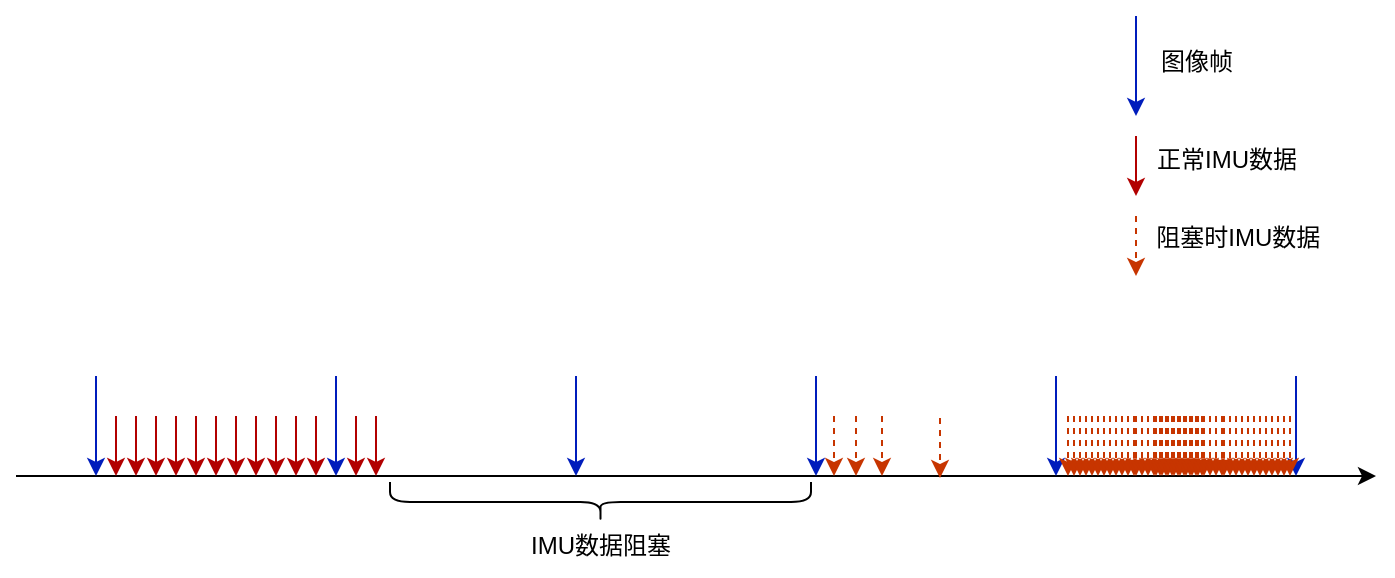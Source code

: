 <mxfile version="22.1.16" type="github">
  <diagram name="第 1 页" id="wvds4Noi8qXVrxd7TBgN">
    <mxGraphModel dx="1144" dy="659" grid="0" gridSize="10" guides="1" tooltips="1" connect="1" arrows="1" fold="1" page="1" pageScale="1" pageWidth="827" pageHeight="1169" math="0" shadow="0">
      <root>
        <mxCell id="0" />
        <mxCell id="1" parent="0" />
        <mxCell id="l1dMKH1lv7zG28irYOyC-1" value="" style="endArrow=classic;html=1;rounded=0;" edge="1" parent="1">
          <mxGeometry width="50" height="50" relative="1" as="geometry">
            <mxPoint x="40" y="360" as="sourcePoint" />
            <mxPoint x="720" y="360" as="targetPoint" />
          </mxGeometry>
        </mxCell>
        <mxCell id="l1dMKH1lv7zG28irYOyC-2" value="" style="endArrow=classic;html=1;rounded=0;fillColor=#0050ef;strokeColor=#001DBC;" edge="1" parent="1">
          <mxGeometry width="50" height="50" relative="1" as="geometry">
            <mxPoint x="80" y="310" as="sourcePoint" />
            <mxPoint x="80" y="360" as="targetPoint" />
          </mxGeometry>
        </mxCell>
        <mxCell id="l1dMKH1lv7zG28irYOyC-3" value="" style="endArrow=classic;html=1;rounded=0;fillColor=#0050ef;strokeColor=#001DBC;" edge="1" parent="1">
          <mxGeometry width="50" height="50" relative="1" as="geometry">
            <mxPoint x="200" y="310" as="sourcePoint" />
            <mxPoint x="200" y="360" as="targetPoint" />
          </mxGeometry>
        </mxCell>
        <mxCell id="l1dMKH1lv7zG28irYOyC-4" value="" style="endArrow=classic;html=1;rounded=0;fillColor=#0050ef;strokeColor=#001DBC;" edge="1" parent="1">
          <mxGeometry width="50" height="50" relative="1" as="geometry">
            <mxPoint x="320" y="310" as="sourcePoint" />
            <mxPoint x="320" y="360" as="targetPoint" />
          </mxGeometry>
        </mxCell>
        <mxCell id="l1dMKH1lv7zG28irYOyC-5" value="" style="endArrow=classic;html=1;rounded=0;fillColor=#0050ef;strokeColor=#001DBC;" edge="1" parent="1">
          <mxGeometry width="50" height="50" relative="1" as="geometry">
            <mxPoint x="560" y="310" as="sourcePoint" />
            <mxPoint x="560" y="360" as="targetPoint" />
          </mxGeometry>
        </mxCell>
        <mxCell id="l1dMKH1lv7zG28irYOyC-6" value="" style="endArrow=classic;html=1;rounded=0;fillColor=#0050ef;strokeColor=#001DBC;" edge="1" parent="1">
          <mxGeometry width="50" height="50" relative="1" as="geometry">
            <mxPoint x="680" y="310" as="sourcePoint" />
            <mxPoint x="680" y="360" as="targetPoint" />
          </mxGeometry>
        </mxCell>
        <mxCell id="l1dMKH1lv7zG28irYOyC-7" value="" style="endArrow=classic;html=1;rounded=0;fillColor=#e51400;strokeColor=#B20000;" edge="1" parent="1">
          <mxGeometry width="50" height="50" relative="1" as="geometry">
            <mxPoint x="90" y="330" as="sourcePoint" />
            <mxPoint x="90" y="360" as="targetPoint" />
          </mxGeometry>
        </mxCell>
        <mxCell id="l1dMKH1lv7zG28irYOyC-8" value="" style="endArrow=classic;html=1;rounded=0;fillColor=#e51400;strokeColor=#B20000;" edge="1" parent="1">
          <mxGeometry width="50" height="50" relative="1" as="geometry">
            <mxPoint x="100" y="330" as="sourcePoint" />
            <mxPoint x="100" y="360" as="targetPoint" />
          </mxGeometry>
        </mxCell>
        <mxCell id="l1dMKH1lv7zG28irYOyC-9" value="" style="endArrow=classic;html=1;rounded=0;fillColor=#e51400;strokeColor=#B20000;" edge="1" parent="1">
          <mxGeometry width="50" height="50" relative="1" as="geometry">
            <mxPoint x="110" y="330" as="sourcePoint" />
            <mxPoint x="110" y="360" as="targetPoint" />
          </mxGeometry>
        </mxCell>
        <mxCell id="l1dMKH1lv7zG28irYOyC-10" value="" style="endArrow=classic;html=1;rounded=0;fillColor=#e51400;strokeColor=#B20000;" edge="1" parent="1">
          <mxGeometry width="50" height="50" relative="1" as="geometry">
            <mxPoint x="120" y="330" as="sourcePoint" />
            <mxPoint x="120" y="360" as="targetPoint" />
          </mxGeometry>
        </mxCell>
        <mxCell id="l1dMKH1lv7zG28irYOyC-11" value="" style="endArrow=classic;html=1;rounded=0;fillColor=#e51400;strokeColor=#B20000;" edge="1" parent="1">
          <mxGeometry width="50" height="50" relative="1" as="geometry">
            <mxPoint x="130" y="330" as="sourcePoint" />
            <mxPoint x="130" y="360" as="targetPoint" />
          </mxGeometry>
        </mxCell>
        <mxCell id="l1dMKH1lv7zG28irYOyC-12" value="" style="endArrow=classic;html=1;rounded=0;fillColor=#e51400;strokeColor=#B20000;" edge="1" parent="1">
          <mxGeometry width="50" height="50" relative="1" as="geometry">
            <mxPoint x="140" y="330" as="sourcePoint" />
            <mxPoint x="140" y="360" as="targetPoint" />
          </mxGeometry>
        </mxCell>
        <mxCell id="l1dMKH1lv7zG28irYOyC-13" value="" style="endArrow=classic;html=1;rounded=0;fillColor=#e51400;strokeColor=#B20000;" edge="1" parent="1">
          <mxGeometry width="50" height="50" relative="1" as="geometry">
            <mxPoint x="150" y="330" as="sourcePoint" />
            <mxPoint x="150" y="360" as="targetPoint" />
          </mxGeometry>
        </mxCell>
        <mxCell id="l1dMKH1lv7zG28irYOyC-14" value="" style="endArrow=classic;html=1;rounded=0;fillColor=#e51400;strokeColor=#B20000;" edge="1" parent="1">
          <mxGeometry width="50" height="50" relative="1" as="geometry">
            <mxPoint x="160" y="330" as="sourcePoint" />
            <mxPoint x="160" y="360" as="targetPoint" />
          </mxGeometry>
        </mxCell>
        <mxCell id="l1dMKH1lv7zG28irYOyC-15" value="" style="endArrow=classic;html=1;rounded=0;fillColor=#e51400;strokeColor=#B20000;" edge="1" parent="1">
          <mxGeometry width="50" height="50" relative="1" as="geometry">
            <mxPoint x="170" y="330" as="sourcePoint" />
            <mxPoint x="170" y="360" as="targetPoint" />
          </mxGeometry>
        </mxCell>
        <mxCell id="l1dMKH1lv7zG28irYOyC-16" value="" style="endArrow=classic;html=1;rounded=0;fillColor=#e51400;strokeColor=#B20000;" edge="1" parent="1">
          <mxGeometry width="50" height="50" relative="1" as="geometry">
            <mxPoint x="180" y="330" as="sourcePoint" />
            <mxPoint x="180" y="360" as="targetPoint" />
          </mxGeometry>
        </mxCell>
        <mxCell id="l1dMKH1lv7zG28irYOyC-17" value="" style="endArrow=classic;html=1;rounded=0;fillColor=#e51400;strokeColor=#B20000;" edge="1" parent="1">
          <mxGeometry width="50" height="50" relative="1" as="geometry">
            <mxPoint x="190" y="330" as="sourcePoint" />
            <mxPoint x="190" y="360" as="targetPoint" />
          </mxGeometry>
        </mxCell>
        <mxCell id="l1dMKH1lv7zG28irYOyC-18" value="" style="endArrow=classic;html=1;rounded=0;fillColor=#e51400;strokeColor=#B20000;" edge="1" parent="1">
          <mxGeometry width="50" height="50" relative="1" as="geometry">
            <mxPoint x="210" y="330" as="sourcePoint" />
            <mxPoint x="210" y="360" as="targetPoint" />
          </mxGeometry>
        </mxCell>
        <mxCell id="l1dMKH1lv7zG28irYOyC-19" value="" style="endArrow=classic;html=1;rounded=0;fillColor=#e51400;strokeColor=#B20000;" edge="1" parent="1">
          <mxGeometry width="50" height="50" relative="1" as="geometry">
            <mxPoint x="220" y="330" as="sourcePoint" />
            <mxPoint x="220" y="360" as="targetPoint" />
          </mxGeometry>
        </mxCell>
        <mxCell id="l1dMKH1lv7zG28irYOyC-20" value="" style="endArrow=classic;html=1;rounded=0;fillColor=#fa6800;strokeColor=#C73500;dashed=1;" edge="1" parent="1">
          <mxGeometry width="50" height="50" relative="1" as="geometry">
            <mxPoint x="566" y="330" as="sourcePoint" />
            <mxPoint x="566" y="360" as="targetPoint" />
          </mxGeometry>
        </mxCell>
        <mxCell id="l1dMKH1lv7zG28irYOyC-21" value="" style="endArrow=classic;html=1;rounded=0;fillColor=#fa6800;strokeColor=#C73500;dashed=1;" edge="1" parent="1">
          <mxGeometry width="50" height="50" relative="1" as="geometry">
            <mxPoint x="569" y="330" as="sourcePoint" />
            <mxPoint x="569" y="360" as="targetPoint" />
          </mxGeometry>
        </mxCell>
        <mxCell id="l1dMKH1lv7zG28irYOyC-22" value="" style="endArrow=classic;html=1;rounded=0;fillColor=#fa6800;strokeColor=#C73500;dashed=1;" edge="1" parent="1">
          <mxGeometry width="50" height="50" relative="1" as="geometry">
            <mxPoint x="572" y="330" as="sourcePoint" />
            <mxPoint x="572" y="360" as="targetPoint" />
          </mxGeometry>
        </mxCell>
        <mxCell id="l1dMKH1lv7zG28irYOyC-23" value="" style="endArrow=classic;html=1;rounded=0;fillColor=#fa6800;strokeColor=#C73500;dashed=1;" edge="1" parent="1">
          <mxGeometry width="50" height="50" relative="1" as="geometry">
            <mxPoint x="575" y="330" as="sourcePoint" />
            <mxPoint x="575" y="360" as="targetPoint" />
          </mxGeometry>
        </mxCell>
        <mxCell id="l1dMKH1lv7zG28irYOyC-28" value="" style="endArrow=classic;html=1;rounded=0;fillColor=#fa6800;strokeColor=#C73500;dashed=1;" edge="1" parent="1">
          <mxGeometry width="50" height="50" relative="1" as="geometry">
            <mxPoint x="578" y="330" as="sourcePoint" />
            <mxPoint x="578" y="360" as="targetPoint" />
          </mxGeometry>
        </mxCell>
        <mxCell id="l1dMKH1lv7zG28irYOyC-29" value="" style="endArrow=classic;html=1;rounded=0;fillColor=#fa6800;strokeColor=#C73500;dashed=1;" edge="1" parent="1">
          <mxGeometry width="50" height="50" relative="1" as="geometry">
            <mxPoint x="581" y="330" as="sourcePoint" />
            <mxPoint x="581" y="360" as="targetPoint" />
          </mxGeometry>
        </mxCell>
        <mxCell id="l1dMKH1lv7zG28irYOyC-30" value="" style="endArrow=classic;html=1;rounded=0;fillColor=#fa6800;strokeColor=#C73500;dashed=1;" edge="1" parent="1">
          <mxGeometry width="50" height="50" relative="1" as="geometry">
            <mxPoint x="584" y="330" as="sourcePoint" />
            <mxPoint x="584" y="360" as="targetPoint" />
          </mxGeometry>
        </mxCell>
        <mxCell id="l1dMKH1lv7zG28irYOyC-31" value="" style="endArrow=classic;html=1;rounded=0;fillColor=#fa6800;strokeColor=#C73500;dashed=1;" edge="1" parent="1">
          <mxGeometry width="50" height="50" relative="1" as="geometry">
            <mxPoint x="587" y="330" as="sourcePoint" />
            <mxPoint x="587" y="360" as="targetPoint" />
          </mxGeometry>
        </mxCell>
        <mxCell id="l1dMKH1lv7zG28irYOyC-32" value="" style="endArrow=classic;html=1;rounded=0;fillColor=#fa6800;strokeColor=#C73500;dashed=1;" edge="1" parent="1">
          <mxGeometry width="50" height="50" relative="1" as="geometry">
            <mxPoint x="590" y="330" as="sourcePoint" />
            <mxPoint x="590" y="360" as="targetPoint" />
          </mxGeometry>
        </mxCell>
        <mxCell id="l1dMKH1lv7zG28irYOyC-33" value="" style="endArrow=classic;html=1;rounded=0;fillColor=#fa6800;strokeColor=#C73500;dashed=1;" edge="1" parent="1">
          <mxGeometry width="50" height="50" relative="1" as="geometry">
            <mxPoint x="593" y="330" as="sourcePoint" />
            <mxPoint x="593" y="360" as="targetPoint" />
          </mxGeometry>
        </mxCell>
        <mxCell id="l1dMKH1lv7zG28irYOyC-34" value="" style="endArrow=classic;html=1;rounded=0;fillColor=#fa6800;strokeColor=#C73500;dashed=1;" edge="1" parent="1">
          <mxGeometry width="50" height="50" relative="1" as="geometry">
            <mxPoint x="596" y="330" as="sourcePoint" />
            <mxPoint x="596" y="360" as="targetPoint" />
          </mxGeometry>
        </mxCell>
        <mxCell id="l1dMKH1lv7zG28irYOyC-35" value="" style="endArrow=classic;html=1;rounded=0;fillColor=#fa6800;strokeColor=#C73500;dashed=1;" edge="1" parent="1">
          <mxGeometry width="50" height="50" relative="1" as="geometry">
            <mxPoint x="599" y="330" as="sourcePoint" />
            <mxPoint x="599" y="360" as="targetPoint" />
          </mxGeometry>
        </mxCell>
        <mxCell id="l1dMKH1lv7zG28irYOyC-36" value="" style="endArrow=classic;html=1;rounded=0;fillColor=#fa6800;strokeColor=#C73500;dashed=1;" edge="1" parent="1">
          <mxGeometry width="50" height="50" relative="1" as="geometry">
            <mxPoint x="600" y="330" as="sourcePoint" />
            <mxPoint x="600" y="360" as="targetPoint" />
          </mxGeometry>
        </mxCell>
        <mxCell id="l1dMKH1lv7zG28irYOyC-37" value="" style="endArrow=classic;html=1;rounded=0;fillColor=#fa6800;strokeColor=#C73500;dashed=1;" edge="1" parent="1">
          <mxGeometry width="50" height="50" relative="1" as="geometry">
            <mxPoint x="603" y="330" as="sourcePoint" />
            <mxPoint x="603" y="360" as="targetPoint" />
          </mxGeometry>
        </mxCell>
        <mxCell id="l1dMKH1lv7zG28irYOyC-38" value="" style="endArrow=classic;html=1;rounded=0;fillColor=#fa6800;strokeColor=#C73500;dashed=1;" edge="1" parent="1">
          <mxGeometry width="50" height="50" relative="1" as="geometry">
            <mxPoint x="606" y="330" as="sourcePoint" />
            <mxPoint x="606" y="360" as="targetPoint" />
          </mxGeometry>
        </mxCell>
        <mxCell id="l1dMKH1lv7zG28irYOyC-39" value="" style="endArrow=classic;html=1;rounded=0;fillColor=#fa6800;strokeColor=#C73500;dashed=1;" edge="1" parent="1">
          <mxGeometry width="50" height="50" relative="1" as="geometry">
            <mxPoint x="609" y="330" as="sourcePoint" />
            <mxPoint x="609" y="360" as="targetPoint" />
          </mxGeometry>
        </mxCell>
        <mxCell id="l1dMKH1lv7zG28irYOyC-40" value="" style="endArrow=classic;html=1;rounded=0;fillColor=#fa6800;strokeColor=#C73500;dashed=1;" edge="1" parent="1">
          <mxGeometry width="50" height="50" relative="1" as="geometry">
            <mxPoint x="612" y="330" as="sourcePoint" />
            <mxPoint x="612" y="360" as="targetPoint" />
          </mxGeometry>
        </mxCell>
        <mxCell id="l1dMKH1lv7zG28irYOyC-41" value="" style="endArrow=classic;html=1;rounded=0;fillColor=#fa6800;strokeColor=#C73500;dashed=1;" edge="1" parent="1">
          <mxGeometry width="50" height="50" relative="1" as="geometry">
            <mxPoint x="615" y="330" as="sourcePoint" />
            <mxPoint x="615" y="360" as="targetPoint" />
          </mxGeometry>
        </mxCell>
        <mxCell id="l1dMKH1lv7zG28irYOyC-42" value="" style="endArrow=classic;html=1;rounded=0;fillColor=#fa6800;strokeColor=#C73500;dashed=1;" edge="1" parent="1">
          <mxGeometry width="50" height="50" relative="1" as="geometry">
            <mxPoint x="618" y="330" as="sourcePoint" />
            <mxPoint x="618" y="360" as="targetPoint" />
          </mxGeometry>
        </mxCell>
        <mxCell id="l1dMKH1lv7zG28irYOyC-43" value="" style="endArrow=classic;html=1;rounded=0;fillColor=#fa6800;strokeColor=#C73500;dashed=1;" edge="1" parent="1">
          <mxGeometry width="50" height="50" relative="1" as="geometry">
            <mxPoint x="621" y="330" as="sourcePoint" />
            <mxPoint x="621" y="360" as="targetPoint" />
          </mxGeometry>
        </mxCell>
        <mxCell id="l1dMKH1lv7zG28irYOyC-44" value="" style="endArrow=classic;html=1;rounded=0;fillColor=#fa6800;strokeColor=#C73500;dashed=1;" edge="1" parent="1">
          <mxGeometry width="50" height="50" relative="1" as="geometry">
            <mxPoint x="624" y="330" as="sourcePoint" />
            <mxPoint x="624" y="360" as="targetPoint" />
          </mxGeometry>
        </mxCell>
        <mxCell id="l1dMKH1lv7zG28irYOyC-45" value="" style="endArrow=classic;html=1;rounded=0;fillColor=#fa6800;strokeColor=#C73500;dashed=1;" edge="1" parent="1">
          <mxGeometry width="50" height="50" relative="1" as="geometry">
            <mxPoint x="627" y="330" as="sourcePoint" />
            <mxPoint x="627" y="360" as="targetPoint" />
          </mxGeometry>
        </mxCell>
        <mxCell id="l1dMKH1lv7zG28irYOyC-46" value="" style="endArrow=classic;html=1;rounded=0;fillColor=#fa6800;strokeColor=#C73500;dashed=1;" edge="1" parent="1">
          <mxGeometry width="50" height="50" relative="1" as="geometry">
            <mxPoint x="630" y="330" as="sourcePoint" />
            <mxPoint x="630" y="360" as="targetPoint" />
          </mxGeometry>
        </mxCell>
        <mxCell id="l1dMKH1lv7zG28irYOyC-47" value="" style="endArrow=classic;html=1;rounded=0;fillColor=#fa6800;strokeColor=#C73500;dashed=1;" edge="1" parent="1">
          <mxGeometry width="50" height="50" relative="1" as="geometry">
            <mxPoint x="633" y="330" as="sourcePoint" />
            <mxPoint x="633" y="360" as="targetPoint" />
          </mxGeometry>
        </mxCell>
        <mxCell id="l1dMKH1lv7zG28irYOyC-48" value="" style="endArrow=classic;html=1;rounded=0;fillColor=#fa6800;strokeColor=#C73500;dashed=1;" edge="1" parent="1">
          <mxGeometry width="50" height="50" relative="1" as="geometry">
            <mxPoint x="610" y="330" as="sourcePoint" />
            <mxPoint x="610" y="360" as="targetPoint" />
          </mxGeometry>
        </mxCell>
        <mxCell id="l1dMKH1lv7zG28irYOyC-49" value="" style="endArrow=classic;html=1;rounded=0;fillColor=#fa6800;strokeColor=#C73500;dashed=1;" edge="1" parent="1">
          <mxGeometry width="50" height="50" relative="1" as="geometry">
            <mxPoint x="613" y="330" as="sourcePoint" />
            <mxPoint x="613" y="360" as="targetPoint" />
          </mxGeometry>
        </mxCell>
        <mxCell id="l1dMKH1lv7zG28irYOyC-50" value="" style="endArrow=classic;html=1;rounded=0;fillColor=#fa6800;strokeColor=#C73500;dashed=1;" edge="1" parent="1">
          <mxGeometry width="50" height="50" relative="1" as="geometry">
            <mxPoint x="616" y="330" as="sourcePoint" />
            <mxPoint x="616" y="360" as="targetPoint" />
          </mxGeometry>
        </mxCell>
        <mxCell id="l1dMKH1lv7zG28irYOyC-51" value="" style="endArrow=classic;html=1;rounded=0;fillColor=#fa6800;strokeColor=#C73500;dashed=1;" edge="1" parent="1">
          <mxGeometry width="50" height="50" relative="1" as="geometry">
            <mxPoint x="619" y="330" as="sourcePoint" />
            <mxPoint x="619" y="360" as="targetPoint" />
          </mxGeometry>
        </mxCell>
        <mxCell id="l1dMKH1lv7zG28irYOyC-52" value="" style="endArrow=classic;html=1;rounded=0;fillColor=#fa6800;strokeColor=#C73500;dashed=1;" edge="1" parent="1">
          <mxGeometry width="50" height="50" relative="1" as="geometry">
            <mxPoint x="622" y="330" as="sourcePoint" />
            <mxPoint x="622" y="360" as="targetPoint" />
          </mxGeometry>
        </mxCell>
        <mxCell id="l1dMKH1lv7zG28irYOyC-53" value="" style="endArrow=classic;html=1;rounded=0;fillColor=#fa6800;strokeColor=#C73500;dashed=1;" edge="1" parent="1">
          <mxGeometry width="50" height="50" relative="1" as="geometry">
            <mxPoint x="625" y="330" as="sourcePoint" />
            <mxPoint x="625" y="360" as="targetPoint" />
          </mxGeometry>
        </mxCell>
        <mxCell id="l1dMKH1lv7zG28irYOyC-54" value="" style="endArrow=classic;html=1;rounded=0;fillColor=#fa6800;strokeColor=#C73500;dashed=1;" edge="1" parent="1">
          <mxGeometry width="50" height="50" relative="1" as="geometry">
            <mxPoint x="628" y="330" as="sourcePoint" />
            <mxPoint x="628" y="360" as="targetPoint" />
          </mxGeometry>
        </mxCell>
        <mxCell id="l1dMKH1lv7zG28irYOyC-55" value="" style="endArrow=classic;html=1;rounded=0;fillColor=#fa6800;strokeColor=#C73500;dashed=1;" edge="1" parent="1">
          <mxGeometry width="50" height="50" relative="1" as="geometry">
            <mxPoint x="631" y="330" as="sourcePoint" />
            <mxPoint x="631" y="360" as="targetPoint" />
          </mxGeometry>
        </mxCell>
        <mxCell id="l1dMKH1lv7zG28irYOyC-56" value="" style="endArrow=classic;html=1;rounded=0;fillColor=#fa6800;strokeColor=#C73500;dashed=1;" edge="1" parent="1">
          <mxGeometry width="50" height="50" relative="1" as="geometry">
            <mxPoint x="634" y="330" as="sourcePoint" />
            <mxPoint x="634" y="360" as="targetPoint" />
          </mxGeometry>
        </mxCell>
        <mxCell id="l1dMKH1lv7zG28irYOyC-57" value="" style="endArrow=classic;html=1;rounded=0;fillColor=#fa6800;strokeColor=#C73500;dashed=1;" edge="1" parent="1">
          <mxGeometry width="50" height="50" relative="1" as="geometry">
            <mxPoint x="637" y="330" as="sourcePoint" />
            <mxPoint x="637" y="360" as="targetPoint" />
          </mxGeometry>
        </mxCell>
        <mxCell id="l1dMKH1lv7zG28irYOyC-58" value="" style="endArrow=classic;html=1;rounded=0;fillColor=#fa6800;strokeColor=#C73500;dashed=1;" edge="1" parent="1">
          <mxGeometry width="50" height="50" relative="1" as="geometry">
            <mxPoint x="640" y="330" as="sourcePoint" />
            <mxPoint x="640" y="360" as="targetPoint" />
          </mxGeometry>
        </mxCell>
        <mxCell id="l1dMKH1lv7zG28irYOyC-59" value="" style="endArrow=classic;html=1;rounded=0;fillColor=#fa6800;strokeColor=#C73500;dashed=1;" edge="1" parent="1">
          <mxGeometry width="50" height="50" relative="1" as="geometry">
            <mxPoint x="643" y="330" as="sourcePoint" />
            <mxPoint x="643" y="360" as="targetPoint" />
          </mxGeometry>
        </mxCell>
        <mxCell id="l1dMKH1lv7zG28irYOyC-60" value="" style="endArrow=classic;html=1;rounded=0;fillColor=#fa6800;strokeColor=#C73500;dashed=1;" edge="1" parent="1">
          <mxGeometry width="50" height="50" relative="1" as="geometry">
            <mxPoint x="644" y="330" as="sourcePoint" />
            <mxPoint x="644" y="360" as="targetPoint" />
          </mxGeometry>
        </mxCell>
        <mxCell id="l1dMKH1lv7zG28irYOyC-61" value="" style="endArrow=classic;html=1;rounded=0;fillColor=#fa6800;strokeColor=#C73500;dashed=1;" edge="1" parent="1">
          <mxGeometry width="50" height="50" relative="1" as="geometry">
            <mxPoint x="647" y="330" as="sourcePoint" />
            <mxPoint x="647" y="360" as="targetPoint" />
          </mxGeometry>
        </mxCell>
        <mxCell id="l1dMKH1lv7zG28irYOyC-62" value="" style="endArrow=classic;html=1;rounded=0;fillColor=#fa6800;strokeColor=#C73500;dashed=1;" edge="1" parent="1">
          <mxGeometry width="50" height="50" relative="1" as="geometry">
            <mxPoint x="650" y="330" as="sourcePoint" />
            <mxPoint x="650" y="360" as="targetPoint" />
          </mxGeometry>
        </mxCell>
        <mxCell id="l1dMKH1lv7zG28irYOyC-63" value="" style="endArrow=classic;html=1;rounded=0;fillColor=#fa6800;strokeColor=#C73500;dashed=1;" edge="1" parent="1">
          <mxGeometry width="50" height="50" relative="1" as="geometry">
            <mxPoint x="653" y="330" as="sourcePoint" />
            <mxPoint x="653" y="360" as="targetPoint" />
          </mxGeometry>
        </mxCell>
        <mxCell id="l1dMKH1lv7zG28irYOyC-64" value="" style="endArrow=classic;html=1;rounded=0;fillColor=#fa6800;strokeColor=#C73500;dashed=1;" edge="1" parent="1">
          <mxGeometry width="50" height="50" relative="1" as="geometry">
            <mxPoint x="656" y="330" as="sourcePoint" />
            <mxPoint x="656" y="360" as="targetPoint" />
          </mxGeometry>
        </mxCell>
        <mxCell id="l1dMKH1lv7zG28irYOyC-65" value="" style="endArrow=classic;html=1;rounded=0;fillColor=#fa6800;strokeColor=#C73500;dashed=1;" edge="1" parent="1">
          <mxGeometry width="50" height="50" relative="1" as="geometry">
            <mxPoint x="659" y="330" as="sourcePoint" />
            <mxPoint x="659" y="360" as="targetPoint" />
          </mxGeometry>
        </mxCell>
        <mxCell id="l1dMKH1lv7zG28irYOyC-66" value="" style="endArrow=classic;html=1;rounded=0;fillColor=#fa6800;strokeColor=#C73500;dashed=1;" edge="1" parent="1">
          <mxGeometry width="50" height="50" relative="1" as="geometry">
            <mxPoint x="662" y="330" as="sourcePoint" />
            <mxPoint x="662" y="360" as="targetPoint" />
          </mxGeometry>
        </mxCell>
        <mxCell id="l1dMKH1lv7zG28irYOyC-67" value="" style="endArrow=classic;html=1;rounded=0;fillColor=#fa6800;strokeColor=#C73500;dashed=1;" edge="1" parent="1">
          <mxGeometry width="50" height="50" relative="1" as="geometry">
            <mxPoint x="665" y="330" as="sourcePoint" />
            <mxPoint x="665" y="360" as="targetPoint" />
          </mxGeometry>
        </mxCell>
        <mxCell id="l1dMKH1lv7zG28irYOyC-68" value="" style="endArrow=classic;html=1;rounded=0;fillColor=#fa6800;strokeColor=#C73500;dashed=1;" edge="1" parent="1">
          <mxGeometry width="50" height="50" relative="1" as="geometry">
            <mxPoint x="668" y="330" as="sourcePoint" />
            <mxPoint x="668" y="360" as="targetPoint" />
          </mxGeometry>
        </mxCell>
        <mxCell id="l1dMKH1lv7zG28irYOyC-69" value="" style="endArrow=classic;html=1;rounded=0;fillColor=#fa6800;strokeColor=#C73500;dashed=1;" edge="1" parent="1">
          <mxGeometry width="50" height="50" relative="1" as="geometry">
            <mxPoint x="671" y="330" as="sourcePoint" />
            <mxPoint x="671" y="360" as="targetPoint" />
          </mxGeometry>
        </mxCell>
        <mxCell id="l1dMKH1lv7zG28irYOyC-70" value="" style="endArrow=classic;html=1;rounded=0;fillColor=#fa6800;strokeColor=#C73500;dashed=1;" edge="1" parent="1">
          <mxGeometry width="50" height="50" relative="1" as="geometry">
            <mxPoint x="674" y="330" as="sourcePoint" />
            <mxPoint x="674" y="360" as="targetPoint" />
          </mxGeometry>
        </mxCell>
        <mxCell id="l1dMKH1lv7zG28irYOyC-71" value="" style="endArrow=classic;html=1;rounded=0;fillColor=#fa6800;strokeColor=#C73500;dashed=1;" edge="1" parent="1">
          <mxGeometry width="50" height="50" relative="1" as="geometry">
            <mxPoint x="677" y="330" as="sourcePoint" />
            <mxPoint x="677" y="360" as="targetPoint" />
          </mxGeometry>
        </mxCell>
        <mxCell id="l1dMKH1lv7zG28irYOyC-72" value="" style="endArrow=classic;html=1;rounded=0;fillColor=#fa6800;strokeColor=#C73500;dashed=1;" edge="1" parent="1">
          <mxGeometry width="50" height="50" relative="1" as="geometry">
            <mxPoint x="600" y="230" as="sourcePoint" />
            <mxPoint x="600" y="260" as="targetPoint" />
          </mxGeometry>
        </mxCell>
        <mxCell id="l1dMKH1lv7zG28irYOyC-73" value="" style="endArrow=classic;html=1;rounded=0;fillColor=#e51400;strokeColor=#B20000;" edge="1" parent="1">
          <mxGeometry width="50" height="50" relative="1" as="geometry">
            <mxPoint x="600" y="190" as="sourcePoint" />
            <mxPoint x="600" y="220" as="targetPoint" />
          </mxGeometry>
        </mxCell>
        <mxCell id="l1dMKH1lv7zG28irYOyC-74" value="" style="endArrow=classic;html=1;rounded=0;fillColor=#0050ef;strokeColor=#001DBC;" edge="1" parent="1">
          <mxGeometry width="50" height="50" relative="1" as="geometry">
            <mxPoint x="600" y="130" as="sourcePoint" />
            <mxPoint x="600" y="180" as="targetPoint" />
          </mxGeometry>
        </mxCell>
        <mxCell id="l1dMKH1lv7zG28irYOyC-75" value="图像帧" style="text;html=1;align=center;verticalAlign=middle;resizable=0;points=[];autosize=1;strokeColor=none;fillColor=none;" vertex="1" parent="1">
          <mxGeometry x="600" y="138" width="60" height="30" as="geometry" />
        </mxCell>
        <mxCell id="l1dMKH1lv7zG28irYOyC-76" value="正常IMU数据" style="text;html=1;align=center;verticalAlign=middle;resizable=0;points=[];autosize=1;strokeColor=none;fillColor=none;" vertex="1" parent="1">
          <mxGeometry x="600" y="187" width="90" height="30" as="geometry" />
        </mxCell>
        <mxCell id="l1dMKH1lv7zG28irYOyC-77" value="&amp;nbsp;阻塞时IMU数据" style="text;html=1;align=center;verticalAlign=middle;resizable=0;points=[];autosize=1;strokeColor=none;fillColor=none;" vertex="1" parent="1">
          <mxGeometry x="594" y="226" width="110" height="30" as="geometry" />
        </mxCell>
        <mxCell id="l1dMKH1lv7zG28irYOyC-78" value="" style="endArrow=classic;html=1;rounded=0;fillColor=#0050ef;strokeColor=#001DBC;" edge="1" parent="1">
          <mxGeometry width="50" height="50" relative="1" as="geometry">
            <mxPoint x="440" y="310" as="sourcePoint" />
            <mxPoint x="440" y="360" as="targetPoint" />
          </mxGeometry>
        </mxCell>
        <mxCell id="l1dMKH1lv7zG28irYOyC-87" value="" style="endArrow=classic;html=1;rounded=0;fillColor=#fa6800;strokeColor=#C73500;dashed=1;" edge="1" parent="1">
          <mxGeometry width="50" height="50" relative="1" as="geometry">
            <mxPoint x="449" y="330" as="sourcePoint" />
            <mxPoint x="449" y="360" as="targetPoint" />
          </mxGeometry>
        </mxCell>
        <mxCell id="l1dMKH1lv7zG28irYOyC-89" value="" style="endArrow=classic;html=1;rounded=0;fillColor=#fa6800;strokeColor=#C73500;dashed=1;" edge="1" parent="1">
          <mxGeometry width="50" height="50" relative="1" as="geometry">
            <mxPoint x="460" y="330" as="sourcePoint" />
            <mxPoint x="460" y="360" as="targetPoint" />
          </mxGeometry>
        </mxCell>
        <mxCell id="l1dMKH1lv7zG28irYOyC-90" value="" style="endArrow=classic;html=1;rounded=0;fillColor=#fa6800;strokeColor=#C73500;dashed=1;" edge="1" parent="1">
          <mxGeometry width="50" height="50" relative="1" as="geometry">
            <mxPoint x="473" y="330" as="sourcePoint" />
            <mxPoint x="473" y="360" as="targetPoint" />
          </mxGeometry>
        </mxCell>
        <mxCell id="l1dMKH1lv7zG28irYOyC-91" value="" style="endArrow=classic;html=1;rounded=0;fillColor=#fa6800;strokeColor=#C73500;dashed=1;" edge="1" parent="1">
          <mxGeometry width="50" height="50" relative="1" as="geometry">
            <mxPoint x="502" y="331" as="sourcePoint" />
            <mxPoint x="502" y="361" as="targetPoint" />
          </mxGeometry>
        </mxCell>
        <mxCell id="l1dMKH1lv7zG28irYOyC-93" value="" style="shape=curlyBracket;whiteSpace=wrap;html=1;rounded=1;labelPosition=left;verticalLabelPosition=middle;align=right;verticalAlign=middle;rotation=-90;fillColor=none;fontColor=#ffffff;strokeColor=#000000;" vertex="1" parent="1">
          <mxGeometry x="322.25" y="267.75" width="20" height="210.5" as="geometry" />
        </mxCell>
        <mxCell id="l1dMKH1lv7zG28irYOyC-94" value="IMU数据阻塞" style="text;html=1;align=center;verticalAlign=middle;resizable=0;points=[];autosize=1;strokeColor=none;fillColor=none;" vertex="1" parent="1">
          <mxGeometry x="287.25" y="380" width="90" height="30" as="geometry" />
        </mxCell>
      </root>
    </mxGraphModel>
  </diagram>
</mxfile>
